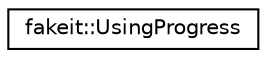 digraph "Graphical Class Hierarchy"
{
  edge [fontname="Helvetica",fontsize="10",labelfontname="Helvetica",labelfontsize="10"];
  node [fontname="Helvetica",fontsize="10",shape=record];
  rankdir="LR";
  Node1 [label="fakeit::UsingProgress",height=0.2,width=0.4,color="black", fillcolor="white", style="filled",URL="$d8/d43/classfakeit_1_1UsingProgress.html"];
}
